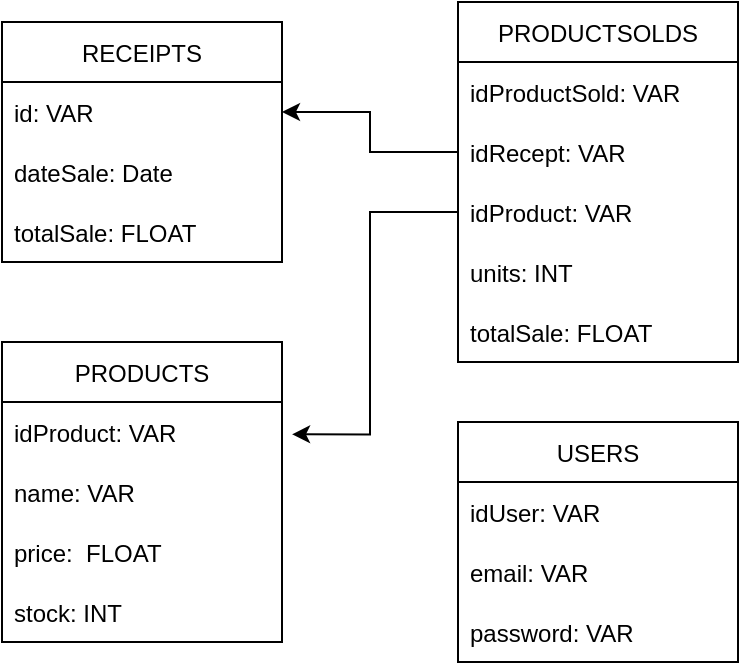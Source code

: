<mxfile version="20.3.0" type="device"><diagram id="CmfC2QIFjEI9bw-MUuOp" name="Page-1"><mxGraphModel dx="716" dy="475" grid="1" gridSize="10" guides="1" tooltips="1" connect="1" arrows="1" fold="1" page="1" pageScale="1" pageWidth="827" pageHeight="1169" math="0" shadow="0"><root><mxCell id="0"/><mxCell id="1" parent="0"/><mxCell id="oHyjN86zv23lDCOlwIkI-7" value="USERS" style="swimlane;fontStyle=0;childLayout=stackLayout;horizontal=1;startSize=30;horizontalStack=0;resizeParent=1;resizeParentMax=0;resizeLast=0;collapsible=1;marginBottom=0;" parent="1" vertex="1"><mxGeometry x="370" y="570" width="140" height="120" as="geometry"/></mxCell><mxCell id="oHyjN86zv23lDCOlwIkI-8" value="idUser: VAR" style="text;strokeColor=none;fillColor=none;align=left;verticalAlign=middle;spacingLeft=4;spacingRight=4;overflow=hidden;points=[[0,0.5],[1,0.5]];portConstraint=eastwest;rotatable=0;" parent="oHyjN86zv23lDCOlwIkI-7" vertex="1"><mxGeometry y="30" width="140" height="30" as="geometry"/></mxCell><mxCell id="oHyjN86zv23lDCOlwIkI-9" value="email: VAR" style="text;strokeColor=none;fillColor=none;align=left;verticalAlign=middle;spacingLeft=4;spacingRight=4;overflow=hidden;points=[[0,0.5],[1,0.5]];portConstraint=eastwest;rotatable=0;" parent="oHyjN86zv23lDCOlwIkI-7" vertex="1"><mxGeometry y="60" width="140" height="30" as="geometry"/></mxCell><mxCell id="oHyjN86zv23lDCOlwIkI-10" value="password: VAR" style="text;strokeColor=none;fillColor=none;align=left;verticalAlign=middle;spacingLeft=4;spacingRight=4;overflow=hidden;points=[[0,0.5],[1,0.5]];portConstraint=eastwest;rotatable=0;" parent="oHyjN86zv23lDCOlwIkI-7" vertex="1"><mxGeometry y="90" width="140" height="30" as="geometry"/></mxCell><mxCell id="oHyjN86zv23lDCOlwIkI-20" value="RECEIPTS" style="swimlane;fontStyle=0;childLayout=stackLayout;horizontal=1;startSize=30;horizontalStack=0;resizeParent=1;resizeParentMax=0;resizeLast=0;collapsible=1;marginBottom=0;" parent="1" vertex="1"><mxGeometry x="142" y="370" width="140" height="120" as="geometry"/></mxCell><mxCell id="oHyjN86zv23lDCOlwIkI-21" value="id: VAR" style="text;strokeColor=none;fillColor=none;align=left;verticalAlign=middle;spacingLeft=4;spacingRight=4;overflow=hidden;points=[[0,0.5],[1,0.5]];portConstraint=eastwest;rotatable=0;" parent="oHyjN86zv23lDCOlwIkI-20" vertex="1"><mxGeometry y="30" width="140" height="30" as="geometry"/></mxCell><mxCell id="oHyjN86zv23lDCOlwIkI-22" value="dateSale: Date" style="text;strokeColor=none;fillColor=none;align=left;verticalAlign=middle;spacingLeft=4;spacingRight=4;overflow=hidden;points=[[0,0.5],[1,0.5]];portConstraint=eastwest;rotatable=0;" parent="oHyjN86zv23lDCOlwIkI-20" vertex="1"><mxGeometry y="60" width="140" height="30" as="geometry"/></mxCell><mxCell id="oHyjN86zv23lDCOlwIkI-23" value="totalSale: FLOAT" style="text;strokeColor=none;fillColor=none;align=left;verticalAlign=middle;spacingLeft=4;spacingRight=4;overflow=hidden;points=[[0,0.5],[1,0.5]];portConstraint=eastwest;rotatable=0;" parent="oHyjN86zv23lDCOlwIkI-20" vertex="1"><mxGeometry y="90" width="140" height="30" as="geometry"/></mxCell><mxCell id="oHyjN86zv23lDCOlwIkI-24" value="PRODUCTSOLDS" style="swimlane;fontStyle=0;childLayout=stackLayout;horizontal=1;startSize=30;horizontalStack=0;resizeParent=1;resizeParentMax=0;resizeLast=0;collapsible=1;marginBottom=0;" parent="1" vertex="1"><mxGeometry x="370" y="360" width="140" height="180" as="geometry"/></mxCell><mxCell id="oHyjN86zv23lDCOlwIkI-25" value="idProductSold: VAR" style="text;strokeColor=none;fillColor=none;align=left;verticalAlign=middle;spacingLeft=4;spacingRight=4;overflow=hidden;points=[[0,0.5],[1,0.5]];portConstraint=eastwest;rotatable=0;" parent="oHyjN86zv23lDCOlwIkI-24" vertex="1"><mxGeometry y="30" width="140" height="30" as="geometry"/></mxCell><mxCell id="oHyjN86zv23lDCOlwIkI-26" value="idRecept: VAR" style="text;strokeColor=none;fillColor=none;align=left;verticalAlign=middle;spacingLeft=4;spacingRight=4;overflow=hidden;points=[[0,0.5],[1,0.5]];portConstraint=eastwest;rotatable=0;" parent="oHyjN86zv23lDCOlwIkI-24" vertex="1"><mxGeometry y="60" width="140" height="30" as="geometry"/></mxCell><mxCell id="oHyjN86zv23lDCOlwIkI-27" value="idProduct: VAR" style="text;strokeColor=none;fillColor=none;align=left;verticalAlign=middle;spacingLeft=4;spacingRight=4;overflow=hidden;points=[[0,0.5],[1,0.5]];portConstraint=eastwest;rotatable=0;" parent="oHyjN86zv23lDCOlwIkI-24" vertex="1"><mxGeometry y="90" width="140" height="30" as="geometry"/></mxCell><mxCell id="oHyjN86zv23lDCOlwIkI-28" value="units: INT " style="text;strokeColor=none;fillColor=none;align=left;verticalAlign=middle;spacingLeft=4;spacingRight=4;overflow=hidden;points=[[0,0.5],[1,0.5]];portConstraint=eastwest;rotatable=0;" parent="oHyjN86zv23lDCOlwIkI-24" vertex="1"><mxGeometry y="120" width="140" height="30" as="geometry"/></mxCell><mxCell id="oHyjN86zv23lDCOlwIkI-30" value="totalSale: FLOAT" style="text;strokeColor=none;fillColor=none;align=left;verticalAlign=middle;spacingLeft=4;spacingRight=4;overflow=hidden;points=[[0,0.5],[1,0.5]];portConstraint=eastwest;rotatable=0;" parent="oHyjN86zv23lDCOlwIkI-24" vertex="1"><mxGeometry y="150" width="140" height="30" as="geometry"/></mxCell><mxCell id="oHyjN86zv23lDCOlwIkI-31" style="edgeStyle=orthogonalEdgeStyle;rounded=0;orthogonalLoop=1;jettySize=auto;html=1;" parent="1" source="oHyjN86zv23lDCOlwIkI-26" target="oHyjN86zv23lDCOlwIkI-21" edge="1"><mxGeometry relative="1" as="geometry"/></mxCell><mxCell id="oHyjN86zv23lDCOlwIkI-2" value="PRODUCTS" style="swimlane;fontStyle=0;childLayout=stackLayout;horizontal=1;startSize=30;horizontalStack=0;resizeParent=1;resizeParentMax=0;resizeLast=0;collapsible=1;marginBottom=0;" parent="1" vertex="1"><mxGeometry x="142" y="530" width="140" height="150" as="geometry"/></mxCell><mxCell id="oHyjN86zv23lDCOlwIkI-4" value="idProduct: VAR " style="text;strokeColor=none;fillColor=none;align=left;verticalAlign=middle;spacingLeft=4;spacingRight=4;overflow=hidden;points=[[0,0.5],[1,0.5]];portConstraint=eastwest;rotatable=0;" parent="oHyjN86zv23lDCOlwIkI-2" vertex="1"><mxGeometry y="30" width="140" height="30" as="geometry"/></mxCell><mxCell id="oHyjN86zv23lDCOlwIkI-3" value="name: VAR" style="text;strokeColor=none;fillColor=none;align=left;verticalAlign=middle;spacingLeft=4;spacingRight=4;overflow=hidden;points=[[0,0.5],[1,0.5]];portConstraint=eastwest;rotatable=0;" parent="oHyjN86zv23lDCOlwIkI-2" vertex="1"><mxGeometry y="60" width="140" height="30" as="geometry"/></mxCell><mxCell id="oHyjN86zv23lDCOlwIkI-5" value="price:  FLOAT" style="text;strokeColor=none;fillColor=none;align=left;verticalAlign=middle;spacingLeft=4;spacingRight=4;overflow=hidden;points=[[0,0.5],[1,0.5]];portConstraint=eastwest;rotatable=0;" parent="oHyjN86zv23lDCOlwIkI-2" vertex="1"><mxGeometry y="90" width="140" height="30" as="geometry"/></mxCell><mxCell id="oHyjN86zv23lDCOlwIkI-19" value="stock: INT" style="text;strokeColor=none;fillColor=none;align=left;verticalAlign=middle;spacingLeft=4;spacingRight=4;overflow=hidden;points=[[0,0.5],[1,0.5]];portConstraint=eastwest;rotatable=0;" parent="oHyjN86zv23lDCOlwIkI-2" vertex="1"><mxGeometry y="120" width="140" height="30" as="geometry"/></mxCell><mxCell id="oHyjN86zv23lDCOlwIkI-32" style="edgeStyle=orthogonalEdgeStyle;rounded=0;orthogonalLoop=1;jettySize=auto;html=1;entryX=1.036;entryY=0.539;entryDx=0;entryDy=0;entryPerimeter=0;" parent="1" source="oHyjN86zv23lDCOlwIkI-27" target="oHyjN86zv23lDCOlwIkI-4" edge="1"><mxGeometry relative="1" as="geometry"/></mxCell></root></mxGraphModel></diagram></mxfile>